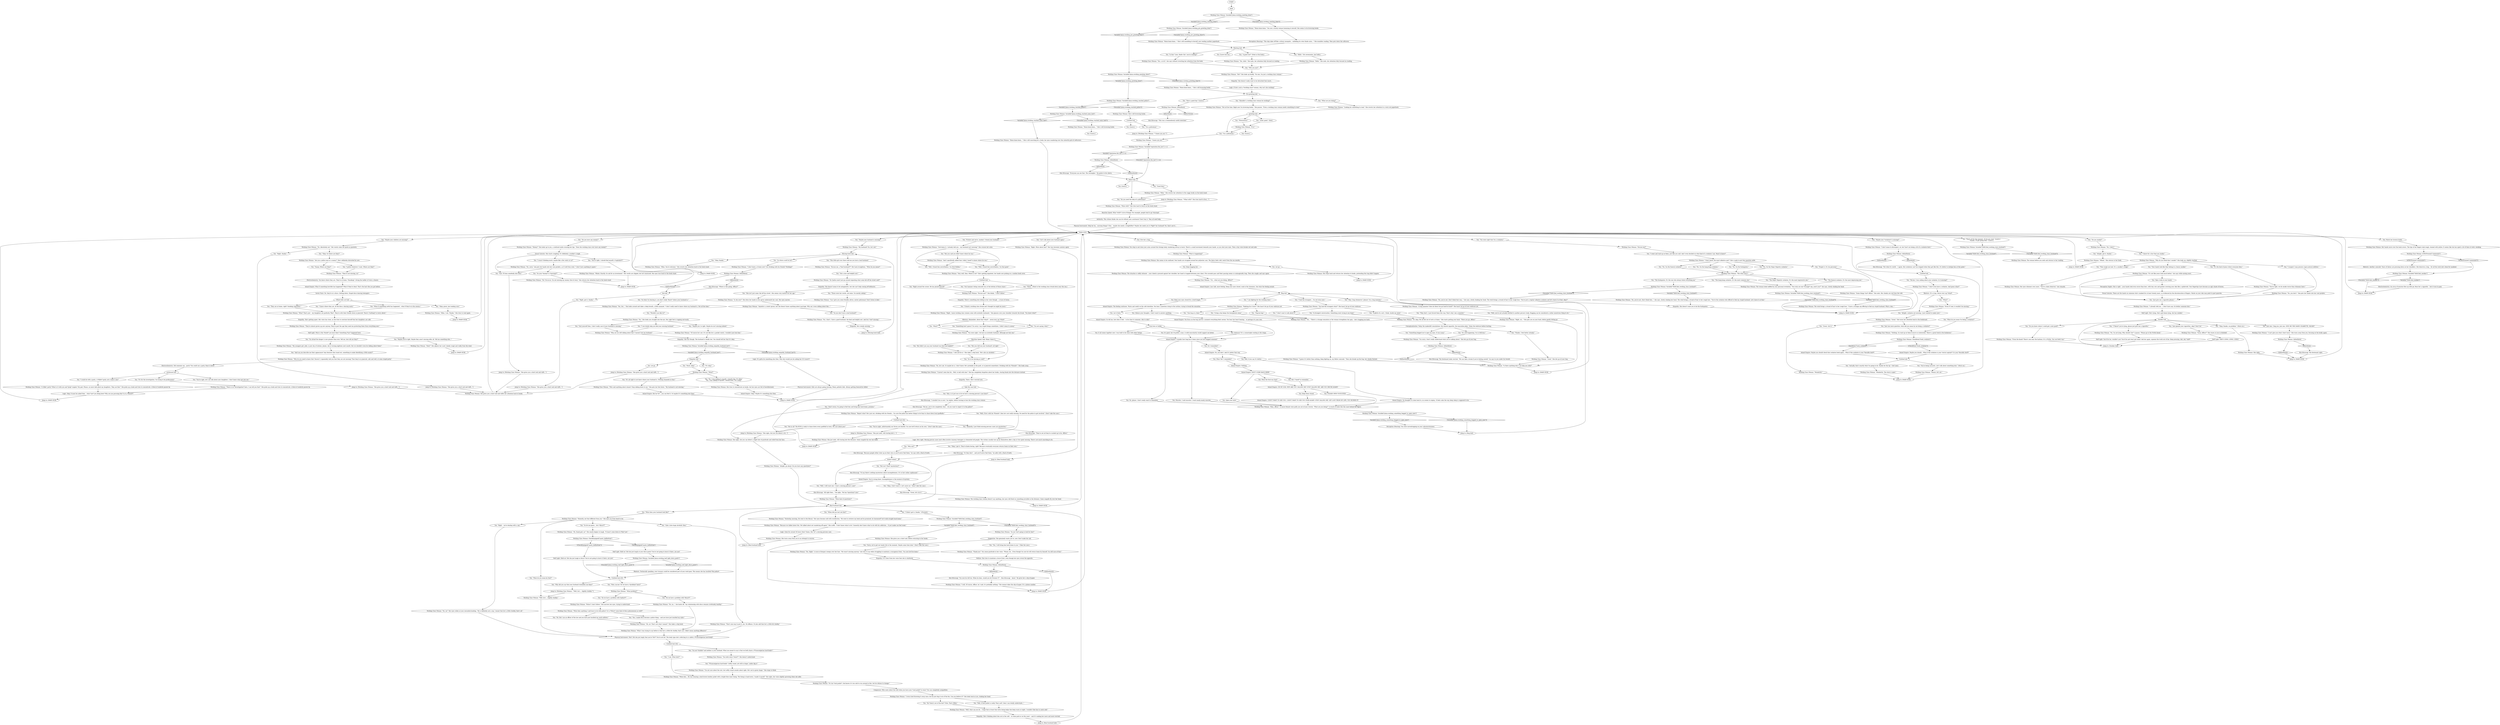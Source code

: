# PLAZA / WORKING CLASS WOMAN
# [Aimée.] A dialogue with a woman who has a job. And a husband. And kids.
# ==================================================
digraph G {
	  0 [label="START"];
	  1 [label="input"];
	  2 [label="Empathy: She has though. The husband is totally lost. You should tell her that it's okay."];
	  3 [label="Jump to: [MAIN HUB]"];
	  4 [label="Jump to: [Real husband hub]"];
	  5 [label="Inland Empire: But he *is*... you can feel it. Or maybe it's something else then!"];
	  6 [label="Working Class Woman: IsKimHere()"];
	  7 [label="IsKimHere()", shape=diamond];
	  8 [label="!(IsKimHere())", shape=diamond];
	  9 [label="Kim Kitsuragi: \"For what it's worth -- I agree. But cockatoos can't be stopped when they get like this. It's better to indulge him at this point.\""];
	  10 [label="Physical Instrument: Kids are always going missing. Weak, pathetic kids. Always getting themselves killed."];
	  11 [label="Working Class Woman: \"Some things *are* officer.\" She nods. Her cheeks are red from the cold."];
	  12 [label="Working Class Woman: Variable[\"TASK.find_working_class_husband\"]"];
	  13 [label="Variable[\"TASK.find_working_class_husband\"]", shape=diamond];
	  14 [label="!(Variable[\"TASK.find_working_class_husband\"])", shape=diamond];
	  15 [label="You: \"Alright, got it, thanks.\""];
	  16 [label="You: \"Right, thanks.\""];
	  17 [label="You: \"The fuckupatoo. It's the one who always fucks everything up.\""];
	  18 [label="You: Do I remember?"];
	  19 [label="Working Class Woman: \"Sorry, officer?\" She stares at you in disbelief."];
	  20 [label="Working Class Woman: \"You both share *what*?\" She doesn't understand."];
	  21 [label="Working Class Woman: \"A hug monster? How do these two go hand-in-hand?\" She hasn't let go of your embrace yet."];
	  22 [label="You: \"So you don't have a bad husband?\""];
	  23 [label="You: \"But isn't *that* mysterious?\""];
	  24 [label="Inland Empire: No thoughts to come back to, no scenes to replay.. It feels calm the way deep sleep is supposed to be."];
	  25 [label="You: \"No, I was talking to myself. I should stop. It's okay.\"\n\"No, I was talking to myself. I should hush. I'm a baby.\""];
	  26 [label="Working Class Woman: \"Nothing. Go read up on them if you're so interested. There's a great book in the bookstore.\""];
	  27 [label="Jump to: [MAIN HUB]"];
	  28 [label="Jump to: [MAIN HUB]"];
	  29 [label="Working Class Woman: She gives you a short nod, before returning to her books."];
	  30 [label="Pre-greeting hub"];
	  31 [label="Working Class Woman: \"Annette's a sweet sprout, but she doesn't know anything about marriage. Why am I even talking about this...\""];
	  32 [label="You: \"Suit yourself then. I don't really care if your husband is missing.\""];
	  33 [label="Working Class Woman: \"My youngest girl, Jolie, is just shy of sixteen. Jennie, she is turning eighteen next month. But we shouldn't even be talking about them!\""];
	  34 [label="You: \"I *know* you're lying, please just give me a cigarette.\""];
	  35 [label="Hug hub"];
	  36 [label="You: Let go."];
	  37 [label="You: Silence your thoughts. I don't want to answer anything."];
	  38 [label="Working Class Woman: \"Khm, officer.\" A coarse female voice pulls you out of your reverie. \"What are you doing?\" A swash of water hits the coast behind her figure."];
	  39 [label="You: \"Well, I found him nevertheless. I'm that good.\""];
	  40 [label="Inland Empire: You're wrong there. Incompleteness is the essence of mystery."];
	  41 [label="You: [Leave.]"];
	  42 [label="You: \"It's for the investigation. I'm trying to be professional.\""];
	  43 [label="You: \"No, I'm the funeral cockatoo.\""];
	  44 [label="Working Class Woman: \"And I specifically added that I didn't *need* to know where he was.\""];
	  45 [label="You: [Leave.]"];
	  46 [label="Working Class Woman: \"What with?\" She tries hard to focus on the book stand."];
	  47 [label="Inland Empire: I wonder how long has it been since you last hugged someone?"];
	  48 [label="Working Class Woman: \"No, no!\" Her eyes widen at your misunderstanding. \"He is definitely not a cop. I meant that he's a little chubby, that's all.\""];
	  49 [label="Working Class Woman: \"You're right, we do smoke worse than chimneys here.\""];
	  50 [label="You: \"Your hands look like they belong to a heavy smoker.\""];
	  51 [label="Working Class Woman: \"Hmm-hmm-hmm...\" She's still searching for a book, her eyes wandering over the colourful grid of softcovers."];
	  52 [label="Empathy: She doesn't mean to be antagonistic, but she can't help coming off defensive."];
	  53 [label="Jump to: [Working Class Woman: \"She gives you a short nod and shift...\"]"];
	  54 [label="Empathy: She's getting upset. Her voice has risen, as she tries to convince herself that her daughters are safe."];
	  55 [label="You: \"I wasn't thinking much, maybe like a few cents or so?\""];
	  56 [label="You: \"You're right, I should find myself a *capitalist*!\""];
	  57 [label="You: \"So your *money* is *missing*?\""];
	  58 [label="You: \"Well, you're not actually entitled to another person's body. Hugging can be considered a rather monstrous thing to do.\""];
	  59 [label="Working Class Woman: \"Great.\" She turns her attention back to the bookstand."];
	  60 [label="You: \"Good, good.\" (Nod.)"];
	  61 [label="You: \"Not at all! The RCM is ready to chase down every goofball in town. We care about you!\""];
	  62 [label="Kim Kitsuragi: \"Or they don't -- and you'll never find them,\" he adds with a flash of teeth."];
	  63 [label="Working Class Woman: \"Well, what can you do... I hope that at least that extra lining helps him keep warm at night. I wouldn't like him to catch cold.\""];
	  64 [label="Missing husb hub"];
	  65 [label="Jump to: [MAIN HUB]"];
	  66 [label="You: \"Let's talk about your husband again.\""];
	  67 [label="Untitled hub"];
	  68 [label="Authority: This citizen thinks she can do without your assistance? Don't buy it. They all need help."];
	  69 [label="Reaction Speed: Hah! Blam! Knew it."];
	  70 [label="Jump to: [Working Class Woman: \"\"I know you are.\"\"]"];
	  71 [label="You: \"Maybe your children are missing?\""];
	  72 [label="You: \"Good then.\""];
	  73 [label="You: Intimacy? It's a catastrophe waiting in the wings."];
	  74 [label="You: \"So what I'm hearing is: you don't really *know* where your husband is.\""];
	  75 [label="You: \"Do we have a problem with *disco*?\""];
	  76 [label="You: \"Okay, thanks, no problem.\" (Move on.)"];
	  77 [label="You: \"This little girl over there told me you have a bad husband.\""];
	  78 [label="Working Class Woman: \"Excuse me, a *bad husband?*\" Her back straightens. \"What do you mean?\""];
	  79 [label="Police hub"];
	  80 [label="You: \"They are at home, right? Smoking cigarettes.\""];
	  81 [label="You: Take a look at your hands."];
	  82 [label="Jump to: [MAIN HUB]"];
	  83 [label="Rhetoric: Remember, about that *what* -- never-ever say *what*."];
	  84 [label="You: \"Yes, I make disco become a police thing -- and you have just insulted my style.\""];
	  85 [label="Working Class Woman: \"Money?\" She looks up to you, a confused smile crossing her lips. \"Does the working class ever have any money?\""];
	  86 [label="Visual Calculus: She starts coughing. It's definitely a smoker's cough."];
	  87 [label="Working Class Woman: \"Hmm-hmm-hmm...\" She's still browsing books."];
	  88 [label="Jump to: [Real husband hub]"];
	  89 [label="Logic: Gone for around 36 hours then? Damn, this *is* a missing persons case."];
	  90 [label="Working Class Woman: Variable[\"TASK.find_working_class_husband\"]"];
	  91 [label="Variable[\"TASK.find_working_class_husband\"]", shape=diamond];
	  92 [label="!(Variable[\"TASK.find_working_class_husband\"])", shape=diamond];
	  93 [label="You: \"I think I got it, thanks.\" (Proceed.)"];
	  94 [label="MAIN HUB"];
	  95 [label="Working Class Woman: \"No. Absolutely not.\" Her words come out quick as gunshots."];
	  96 [label="You: \"Do you need the help of a policeman?\""];
	  97 [label="Working Class Woman: \"Mhm.\" She reverts her attention to the soggy books on the book stand."];
	  98 [label="You: \"Right -- we're dealing with a cop.\""];
	  99 [label="Working Class Woman: \"You had the strangest what?\" She hasn't let go of your embrace."];
	  100 [label="You: \"It's the kind of place where everyone does.\""];
	  101 [label="You: \"Just gimme your cigarettes, okay? Don't lie.\""];
	  102 [label="greeting hub"];
	  103 [label="Working Class Woman: \"Is she now?\" She dries her hands in the apron underneath her coat. Her eyes narrow."];
	  104 [label="Working Class Woman: Variable[\"plaza.working_reached_main_hub\"]"];
	  105 [label="Variable[\"plaza.working_reached_main_hub\"]", shape=diamond];
	  106 [label="!(Variable[\"plaza.working_reached_main_hub\"])", shape=diamond];
	  107 [label="You: \"Just give me a cigarette please.\""];
	  108 [label="Half Light: You'd lie too, wouldn't you? You'd lie and steal and cheat! Ask her again, squeeze the truth out of her. Keep pressing. Ask, ask, *ask*!"];
	  109 [label="You: \"I'm not saying 'what'.\""];
	  110 [label="You: \"You were right that I'm a cockatoo.\""];
	  111 [label="Working Class Woman: \"No, he's not. Or maybe he is, I don't know. He's probably in the park, or in Jamrock somewhere. Drinking with his *friends*.\" She looks away."];
	  112 [label="Rhetoric: It's a trap. Never ever say *what*."];
	  113 [label="You: \"Is that \"Loos, Radio City\" you're reading?\""];
	  114 [label="Working Class Woman: \"Alright, go ahead. Do you have any questions?\""];
	  115 [label="Untitled hub (03)"];
	  116 [label="Jump to: [MAIN HUB]"];
	  117 [label="You: \"Have a good day.\" [Leave.]"];
	  118 [label="Electrochemistry: Did someone say... party? You could use a party. Hunt it down!"];
	  119 [label="Jump to: [MAIN HUB]"];
	  120 [label="You: \"And can you describe me their appearance? Any features that stand out, something to make identifying a little easier?\""];
	  121 [label="Working Class Woman: \"A 'killer' party? What is it with you and *pulp* staples? My god. Please, no more talk about my daughters. They are fine!\" She picks up a book and tries to concentrate. A flock of seabirds passes by."];
	  122 [label="Working Class Woman: \"Report what? He's just out, drinking with his friends... I'm sure the police has better things to do than to chase down local goofballs.\""];
	  123 [label="You: \"Maybe your *cockatoo* is missing?\""];
	  125 [label="Working Class Woman: \"Me?\" She looks up briefly. \"No one, I'm just a working class woman.\""];
	  126 [label="Working Class Woman: \"I know you are.\""];
	  127 [label="You: \"You're right, let's not talk about your daughters. I don't know what got into me.\""];
	  128 [label="You: \"The bang-bang cockatoo. It's the most common one.\""];
	  129 [label="Working Class Woman: \"I already told you -- I don't have any. Go bother someone else.\""];
	  130 [label="Working Class Woman: \"No, you don't.\" She puts her hands into her coat pockets."];
	  131 [label="Rhetoric: Another comrade! Years of labour are pressing down on her shoulders. She deserves a hug -- for all the work she's done for mankind."];
	  132 [label="Working Class Woman: She tries to concentrate on books, but her eyes are full of bewilderment."];
	  133 [label="Sub hub"];
	  134 [label="You: \"I know where they are. At the disco, dancing nasty.\""];
	  135 [label="Visual Calculus: These are the hands on someone who's smoked for at least twenty years, as evidenced by the discolouration of fingers. Marks on your skin may point to past quarrels."];
	  136 [label="Working Class Woman: \"Right, 'cause working class women come with alcoholic husbands.\" She glances over your shoulder towards the drunk. \"You know what?\""];
	  137 [label="You: \"It's okay.\""];
	  138 [label="Inland Empire: Maybe you should... What if the cockatoo is your *astral captain*? Or your *heraldic bird*?"];
	  139 [label="Meeting hub"];
	  140 [label="You: \"Right, got it, thanks.\""];
	  141 [label="Working Class Woman: \"What? That's just -- my daughters are perfectly *fine*. They're with their friends down in Jamrock! There's *nothing* to worry about.\""];
	  142 [label="Half Light: What is this *doubt* you have then? Something *has* happened here."];
	  143 [label="Working Class Woman: \"I will. Of course, officer. As I said, it's probably nothing.\" The woman takes the slip of paper. It's a phone number."];
	  144 [label="Jump to: [MAIN HUB]"];
	  145 [label="You: \"I don't want to talk about it.\""];
	  146 [label="You: \"There.\" (Point to the working class drunk down near the sea.)"];
	  147 [label="You: \"That's all for the moment. I'll let you read.\" [Leave.]\n\"Thanks. I'll get going then.\" [Leave.]"];
	  148 [label="Working Class Woman: \"What?\""];
	  149 [label="You: It all comes together now. I was built to be close with other beings."];
	  150 [label="You: \"Wouldn't you like to?\""];
	  151 [label="Working Class Woman: \"Do *police men* just go around repeating what some kid off the street said?\""];
	  152 [label="You: \"One hug at a time.\""];
	  153 [label="Perception (Hearing): You were eavesdropping on your subconsciousness."];
	  154 [label="You: PLEASE OPEN YOUR EYES!"];
	  155 [label="You: \"A strangest conversation. Something went wrong in my head.\""];
	  156 [label="Inland Empire: I DON'T WANT TO SEE YOU. I DON'T WANT TO SEE YOU EVER AGAIN! STOP CALLING ME! GET LOST FROM MY LIFE, YOU RUINED IT!"];
	  157 [label="You: \"It's still happening. I'm in delirium.\""];
	  158 [label="You: \"They don't. I just forced them this way. That's why I am a monster.\""];
	  159 [label="Working Class Woman: \"Right. What about him?\" Her face becomes anxious again."];
	  160 [label="Working Class Woman: \"Hmm-hmm-hmm...\" She's still mumbling to herself, now reading another paperback."];
	  161 [label="You: \"Just one more question: what did you mean by me being a cockatoo?\""];
	  162 [label="Working Class Woman: \"Please, let's do.\""];
	  163 [label="You: \"What do you mean by that?\""];
	  164 [label="Working Class Woman: The working class woman doesn't say anything, her eyes still fixed on something invisible in the distance. Some seagulls fly over her head."];
	  165 [label="You: \"Well, if that jacket is really *that cool*, then I can totally understand...\""];
	  166 [label="Jump to: [Working Class Woman: \"She gives you a short nod and shift...\"]"];
	  167 [label="Working Class Woman: IsKimHere()"];
	  168 [label="IsKimHere()", shape=diamond];
	  169 [label="!(IsKimHere())", shape=diamond];
	  170 [label="Working Class Woman: \"Wonderful.\""];
	  171 [label="Empathy: There. She's worried now."];
	  172 [label="Empathy: She's thinking about him out in the cold -- in some park or on the coast -- and it's making her more and more worried."];
	  173 [label="Volition: She tries to maintain a brave front, even though her eyes reveal the opposite."];
	  174 [label="Jump to: [Working Class Woman: \"\"What with?\" She tries hard to focu...\"]"];
	  175 [label="You: \"I'm a policeman.\""];
	  176 [label="Working Class Woman: \"Are you a police man or a nanny?\" She's definitely disturbed by now."];
	  177 [label="You: \"Protect and serve, madam! I found your husband.\""];
	  178 [label="Jump to: [MAIN HUB]"];
	  179 [label="You: \"But you said you didn't know where he was.\""];
	  180 [label="Working Class Woman: \"Hello.\" She nods, her attention fully focused on reading."];
	  181 [label="You: \"Shouldn't a working class woman be working?\""];
	  182 [label="Kim Kitsuragi: \"Everyone can see that. The rectangles.\" He points to his sleeve."];
	  183 [label="Working Class Woman: \"Oh, thank god, no!\" She nearly begins to laugh. \"It hasn't come down to *this* yet.\""];
	  184 [label="Working Class Woman: The woman looks baffled by your personal revelation. \"You truly are one *strange* cop, aren't you?\" she says, slowly shaking her head."];
	  185 [label="You: \"Do you know where I could get a new pack?\""];
	  186 [label="Kim Kitsuragi: \"All right then...\" He sighs. \"He has *questions* now.\""];
	  187 [label="Jump to: [Smokes hub]"];
	  188 [label="Working Class Woman: \"Because we talked about this. We talked about not wandering off again!\" She scoffs. \"I don't know what to do! I honestly don't know what to do with his addiction... It just makes me feel weak.\""];
	  189 [label="Working Class Woman: \"What does anything I said have to do with police? Or is *Police* some kind of disco phenomenon as well?\""];
	  190 [label="Working Class Woman: \"I haven't seen him for... Well, to hell with him!\" She has completely forgotten about her books, staring blank into the distance instead."];
	  191 [label="Jump to: [MAIN HUB]"];
	  192 [label="Working Class Woman: \"Mhmh. Exactly. Go ask for an investment.\" Her words are clipped, but not unamused. Her eyes turn back to the book stand."];
	  193 [label="You: But I *need* to remember."];
	  194 [label="Jump to: [MAIN HUB]"];
	  195 [label="You: \"But didn't you say your husband was kind and helpful?\""];
	  196 [label="Jump to: [MAIN HUB]"];
	  197 [label="Working Class Woman: IsKimHere()"];
	  198 [label="IsKimHere()", shape=diamond];
	  199 [label="!(IsKimHere())", shape=diamond];
	  200 [label="Untitled hub"];
	  201 [label="Jump to: [Working Class Woman: \"\"Well, he's... slightly chubby.\"\"]"];
	  202 [label="You: \"Maybe you're right. Maybe they aren't missing after all. Tell me something else...\""];
	  203 [label="Jump to: [MAIN HUB]"];
	  204 [label="Physical Instrument: Wait! Did she just imply that you're *fat*? You're not fat! The body type she's referring to is called a *Franconigerian hard-body*."];
	  205 [label="Working Class Woman: \"I even tried throwing it away once, but he just dug it out of the bin. Can you believe it?\" She looks back at you, shaking her head."];
	  206 [label="Working Class Woman: \"Mhmh.\" She returns to her book."];
	  207 [label="You: \"No, I'm the bang-bang cockatoo.\""];
	  208 [label="You: \"Who are you?\""];
	  209 [label="You: \"So where could he be?\""];
	  210 [label="Working Class Woman: \"My husband? No, he's not.\""];
	  211 [label="Working Class Woman: \"God damn it, I already told you -- my husband isn't missing!\" She crosses her arms."];
	  212 [label="You: \"Wow, ma'am! Do we have a *problem* here?\""];
	  213 [label="Working Class Woman: \"Why are we still talking about this? I haven't lost my husband.\""];
	  214 [label="Working Class Woman: \"Who said anything about shame? Stop talking down to me.\" She puts her foot down. \"My husband is not missing.\""];
	  215 [label="Working Class Woman: \"Yesterday morning. He went to the library.\" Her eyes become cold with recollection. \"He went to retrieve my book and he promised, he *promised* he'd walk straight back home.\""];
	  216 [label="You: \"Why not?\""];
	  217 [label="Kim Kitsuragi: \"Great, let's do it.\""];
	  218 [label="Inland Empire: No, you don't. And it's better that way."];
	  219 [label="Working Class Woman: \"No, I don't.\""];
	  220 [label="Working Class Woman: \"I did and he is.\" She takes a step back. \"He's also an alcoholic.\""];
	  221 [label="You: \"What?\""];
	  222 [label="You: \"Honestly, I just think missing persons cases are mysterious.\""];
	  223 [label="Working Class Woman: \"Well, he's... slightly chubby.\""];
	  224 [label="Working Class Woman: Variable[\"plaza.working_half_light_disco_pants\"]"];
	  225 [label="Variable[\"plaza.working_half_light_disco_pants\"]", shape=diamond];
	  226 [label="!(Variable[\"plaza.working_half_light_disco_pants\"])", shape=diamond];
	  227 [label="Jump to: [Working Class Woman: \"She gives you a short nod and shift...\"]"];
	  228 [label="Savoir Faire: No, they're at a disco. Getting down. Stupid disco dancing teenagers."];
	  229 [label="Logic: Okay. It must be asked then -- what *are* you doing here? Why are you pursuing this? Is it a *hunch*?"];
	  230 [label="Working Class Woman: Variable[\"TASK.find_working_class_husband\"]"];
	  231 [label="Variable[\"TASK.find_working_class_husband\"]", shape=diamond];
	  232 [label="!(Variable[\"TASK.find_working_class_husband\"])", shape=diamond];
	  233 [label="Working Class Woman: \"Why do you need to know this? Haven't I repeatedly told you that they are not missing? That they're in Jamrock, safe and well, at some stupid party.\""];
	  234 [label="You: \"I'm a policeman.\""];
	  235 [label="You: \"I'm not *chubby* and neither is your husband. What you meant to say is that we both share a *Franconigerian hard-body*.\""];
	  236 [label="You: \"Like a late-stage alcoholic then.\""];
	  237 [label="Working Class Woman: \"It's not like yours look much better,\" she says while eyeing yours."];
	  238 [label="You: \"She isn't just some 'kid off the street'. She seems very mature for her age.\""];
	  239 [label="Working Class Woman: Variable[\"plaza.working_reached_police\"]"];
	  240 [label="Variable[\"plaza.working_reached_police\"]", shape=diamond];
	  241 [label="!(Variable[\"plaza.working_reached_police\"])", shape=diamond];
	  242 [label="Working Class Woman: \"I guess it's better than nothing. Keep fighting on, my fellow comrade.\" Then she breaks up the hug, her cheeks flushed."];
	  243 [label="hubert hubert"];
	  244 [label="Perception (Sight): She is right -- your hands look even worse than hers, with tiny cuts and gushes covering your skin like a spiderweb. Your fingertips have become an ugly shade of brown."];
	  245 [label="You: Muscles, I said muscles! I want manly-manly muscles."];
	  246 [label="You: Keep them closed."];
	  247 [label="Conceptualization: Today the makeshift consolations: the shared cigarette, the masculine jokes. Today the embrace before hurting."];
	  248 [label="Working Class Woman: \"Yes. Right.\" A wave of despair sweeps over her face. \"He wasn't missing anyway,\" she tries to say while struggling to maintain a courageous front, \"I'm sure he'll be home.\""];
	  249 [label="Working Class Woman: \"It is.\""];
	  250 [label="You: \"So is he missing as well?\""];
	  251 [label="You: \"Alright, cockatoo not missing. I just wanted to make sure.\""];
	  252 [label="You: \"You're being sarcastic. Let's talk about something else.\" (Move on.)"];
	  253 [label="You: Let it form."];
	  254 [label="You: \"Well, I found him nevertheless. I'm Dick Mullen.\""];
	  255 [label="Composure: Who cares about the cold when you have your *cool jacket* to wear? You can completely sympathize."];
	  256 [label="You: [Leave.]"];
	  257 [label="Working Class Woman: \"Yes, but...\" She looks around and takes a deep breath, a little annoyed. \"I don't really need to know where my husband is. Not all the time.\""];
	  258 [label="You: \"Hello.\" (No ceremonies. Just hello.)"];
	  259 [label="You: [Leave her be.]"];
	  260 [label="Working Class Woman: \"Not all the time. Right now I'm browsing books.\" She pauses. \"Even a working class woman needs something to read.\""];
	  261 [label="Working Class Woman: \"It's okay. We all feel out of sorts at times.\" She starts patting your back. \"There you go, officer.\""];
	  262 [label="You: \"So let me guess... he's *disco*?\""];
	  263 [label="You: \"The Major Majestic cockatoo. It's the most impressive one.\""];
	  264 [label="You: \"Not a nice and helpful sort.\""];
	  265 [label="Working Class Woman: Variable[\"plaza.working_greeting_done\"]"];
	  266 [label="Variable[\"plaza.working_greeting_done\"]", shape=diamond];
	  267 [label="!(Variable[\"plaza.working_greeting_done\"])", shape=diamond];
	  268 [label="You: \"Well, I still want one. I want a missing person's case!\""];
	  269 [label="You: \"Okay, I don't want it. Let's move on.\" (Don't take the case.)"];
	  270 [label="Working Class Woman: \"I can't give you what I don't have.\" She turns away from you, focusing on the books again."];
	  271 [label="You: \"Something begged me to open my eyes. It was scary.\""];
	  272 [label="Working Class Woman: You step in and close your arms around this foreign body, wandering astray in touch. There's a small movement beneath your hands, as you shut your eyes. Then a tiny voice breaks out and asks:"];
	  273 [label="You: What the fuck was that?"];
	  274 [label="Working Class Woman: IsKimHere()"];
	  275 [label="IsKimHere()", shape=diamond];
	  276 [label="!(IsKimHere())", shape=diamond];
	  277 [label="You: \"Phenomenal.\""];
	  278 [label="Empathy: She doesn't really want to be disturbed that much..."];
	  279 [label="Half Light: Hold on! Did she just laugh at disco? You're not going to leave it there, are you?"];
	  280 [label="Untitled hub (04)"];
	  281 [label="Where kids are hub"];
	  282 [label="You: Keep hugging her."];
	  283 [label="Working Class Woman: \"Uh... what are you doing, officer?\""];
	  284 [label="You: \"Yes, I will bring him back home to you.\" (Take the case.)"];
	  285 [label="You: \"Great. Got it.\""];
	  286 [label="Real husband hub"];
	  287 [label="You: \"Okay. So where are they?\""];
	  288 [label="Working Class Woman: She seems to be confused. Your hands are wrapped around her polyester coat. The fabric feels cold, moist from the sea nearby."];
	  289 [label="Working Class Woman: \"Fighting for it how?\" She hasn't let go of your embrace yet."];
	  290 [label="You: \"Those were her words, not mine. I'm merely asking.\""];
	  291 [label="Working Class Woman: \"No, I'm not lying. Why should I lie?\" A pause. \"Please go to the Frittte kiosk.\""];
	  292 [label="You: \"What?\""];
	  293 [label="Working Class Woman: \"No, sorry,\" she puts her hands into her coat pockets, as if cold from wind. \"I don't have anything to spare.\""];
	  294 [label="Untitled hub (02)"];
	  295 [label="Working Class Woman: Variable[\"TASK.find_working_class_husband\"]"];
	  296 [label="Variable[\"TASK.find_working_class_husband\"]", shape=diamond];
	  297 [label="!(Variable[\"TASK.find_working_class_husband\"])", shape=diamond];
	  298 [label="Working Class Woman: \"Hmm-hmm-hmm.\" You see a sturdy woman humming to herself. She seems to be browsing books."];
	  299 [label="Logic: If she's such a *working class* woman, why isn't she working?"];
	  300 [label="Empathy: He's totally missing."];
	  301 [label="Inland Empire: DON'T COME BACK HERE!"];
	  302 [label="You: \"But you told me your husband's all right.\""];
	  303 [label="Empathy: She doesn't want you to be the fuckupatoo."];
	  304 [label="Working Class Woman: \"I don't mean to disrespect, sir, but *you* are being a bit of a cockatoo here.\""];
	  305 [label="You: \"I had the strangest... I'm not even sure.\""];
	  306 [label="Working Class Woman: \"Police? I don't follow.\" She narrows her eyes, trying to understand."];
	  307 [label="Working Class Woman: \"Oh, no! That's not what I meant!\" She takes a step back."];
	  308 [label="You: Keep your eyes closed for a brief longer."];
	  309 [label="i wan bcm ur hubby"];
	  310 [label="Working Class Woman: Variable[\"TASK.find_smokes\"]"];
	  311 [label="Variable[\"TASK.find_smokes\"]", shape=diamond];
	  312 [label="!(Variable[\"TASK.find_smokes\"])", shape=diamond];
	  313 [label="Working Class Woman: \"I'm sorry, I don't really understand what you're talking about.\" She lets go of your hug."];
	  314 [label="You: \"A glitch of a sort, I think. Inside my mind.\""];
	  315 [label="You: \"I'm afraid the danger is now greater than ever. Tell me, how old are they?\""];
	  316 [label="You: \"Do you smoke?\""];
	  317 [label="Working Class Woman: \"Excuse me?\""];
	  318 [label="Working Class Woman: \"You were right. I do have an alcoholic husband. Although not that one.\""];
	  319 [label="Working Class Woman: The woman before you nods and returns to her reading."];
	  320 [label="Working Class Woman: \"I don't even have a cockatoo. And guess what?\""];
	  321 [label="Working Class Woman: \"Even if I had, it wouldn't be missing.\""];
	  322 [label="Working Class Woman: \"Yes, a sci-fi,\" she says without reverting her attention from the book."];
	  323 [label="You: \"Kim, is it just me or do we have a missing person's case here?\""];
	  324 [label="You: \"Don't worry, I'm going to find him and bring him back home, promise.\""];
	  325 [label="Jump to: [Working Class Woman: \"She just nods, still staring into t...\"]"];
	  326 [label="Untitled hub"];
	  327 [label="Kim Kitsuragi: \"I wouldn't be so sure,\" he replies, before turning to face the working class woman."];
	  328 [label="Working Class Woman: \"Honestly, not that different from you.\" She eyes you from head to toe."];
	  329 [label="You: \"What does your husband look like?\""];
	  330 [label="Working Class Woman: Variable[\"reputation.the_law\"] >=2"];
	  331 [label="Variable[\"reputation.the_law\"] >=2", shape=diamond];
	  332 [label="!(Variable[\"reputation.the_law\"] >=2)", shape=diamond];
	  333 [label="Working Class Woman: \"The what now?!\""];
	  334 [label="You: \"What if something awful has happened... what if they're in the sewers.\""];
	  335 [label="Working Class Woman: \"They're not missing, sir.\""];
	  336 [label="You: \"I know for a fact that you smoke.\""];
	  337 [label="You: \"I police whatever I want. Where are they?\""];
	  338 [label="You: \"A hug a day keeps the bourgeoisie away.\""];
	  339 [label="Half Light: SHE'S LYING, LYING, LYING!"];
	  340 [label="Working Class Woman: Variable[\"plaza.working_meeting_done\"]"];
	  341 [label="Variable[\"plaza.working_meeting_done\"]", shape=diamond];
	  342 [label="!(Variable[\"plaza.working_meeting_done\"])", shape=diamond];
	  343 [label="Working Class Woman: Variable[\"plaza.working_pre_greeting_done\"]"];
	  344 [label="Variable[\"plaza.working_pre_greeting_done\"]", shape=diamond];
	  345 [label="!(Variable[\"plaza.working_pre_greeting_done\"])", shape=diamond];
	  346 [label="Working Class Woman: CheckItem(\"book_cockatoo\")"];
	  347 [label="CheckItem(\"book_cockatoo\")", shape=diamond];
	  348 [label="!(CheckItem(\"book_cockatoo\"))", shape=diamond];
	  349 [label="You: \"A good one?\" (Point at the book.)"];
	  350 [label="Working Class Woman: \"It's his *cool jacket*. God knows it's too cold to run around in this, but he refuses to change.\""];
	  351 [label="Working Class Woman: \"Looking for something to read.\" She reverts her attention to a worn out paperback."];
	  352 [label="Inland Empire: OH MY GOD, WHY ARE YOU CALLING ME? STOP CALLING ME! ARE YOU DRUNK AGAIN?"];
	  353 [label="Suggestion: She genuinely wants you to, now. Don't make her ask."];
	  354 [label="Reaction Speed: What *with*? A lot of things! For example, people tend to go *missing*."];
	  355 [label="Working Class Woman: \"No, you're not. Don't think that...\" she says, slowly shaking her head. The wind brings a strand of hair to her rough face. \"You're the cockatoo who offered to find my stupid husband. Let's leave it at that.\""];
	  356 [label="Working Class Woman: \"Right, uh...\" She pats you on your back, before gently letting go."];
	  357 [label="You: \"No, I'm the fuckupatoo.\""];
	  358 [label="Working Class Woman: \"I don't know, at home now? Out drinking with his friends? Working?\""];
	  359 [label="You: \"Okay, thanks.\""];
	  360 [label="Half Light: Hold on! Did she just laugh at your disco pants? You're not going to leave it there, are you?"];
	  361 [label="Working Class Woman: \"I'm not sure about the rest, but softly round sounds about right. He's not in great shape.\" She stops to think."];
	  362 [label="Working Class Woman: \"No, I don't. I have a good husband, the kind and helpful sort. And he's *not* missing.\""];
	  363 [label="Working Class Woman: \"Hmm-hmm-hmm...\" She's still browsing books."];
	  364 [label="You: \"I went and read up on them, just like you said. And I even decided on what kind of a cockatoo I am. Want to know?\""];
	  365 [label="You: \"You're right, unfortunately our forces are limited. I'm sure he'll return on his own.\" (Don't take the case.)"];
	  366 [label="You: \"What are you doing?\""];
	  367 [label="Working Class Woman: Variable[\"plaza.working_empathy_husband_lost\"]"];
	  368 [label="Variable[\"plaza.working_empathy_husband_lost\"]", shape=diamond];
	  369 [label="!(Variable[\"plaza.working_empathy_husband_lost\"])", shape=diamond];
	  370 [label="You: \"Just one, I beg you. Just one. GIVE ME THE DAMN CIGARETTE, MA'AM!\""];
	  371 [label="Working Class Woman: She steps back and returns her attention to books, pretending this hug didn't happen."];
	  372 [label="Working Class Woman: IsKimHere()"];
	  373 [label="IsKimHere()", shape=diamond];
	  374 [label="!(IsKimHere())", shape=diamond];
	  375 [label="Logic: It's gotta be something else then. Why else would you be asking her if it wasn't?"];
	  376 [label="You: \"Forget it. It's too personal.\""];
	  377 [label="Working Class Woman: \"No, you're not. Don't think that way...\" she says, slowly shaking her head. The wind brings a strand of hair to her rough face. \"You're just a regular talkative cockatoo and let's leave it at that, okay?\""];
	  378 [label="Empathy: It is clear from her voice that she is shattered."];
	  379 [label="Working Class Woman: \"Oh...\" There's a strange sensation as the woman strengthens her grip -- she's hugging you back."];
	  380 [label="Working Class Woman: \"There is no *investigation* here, I can tell you that!\" She picks up a book and tries to concentrate. A flock of seabirds passes by."];
	  381 [label="justincase hub"];
	  382 [label="Working Class Woman: \"Mhm, I see. Thanks.\" She tries to read again."];
	  383 [label="Electrochemistry: An array of neurons fires up with joy. Bum her a cigarette -- lest it turn to pain."];
	  384 [label="Working Class Woman: Her hands move over the book covers. The tips of her fingers look rough, stained with yellow. It seems like she has spent a lot of time at work, smoking."];
	  385 [label="Kim Kitsuragi: \"I'd say there's nothing mysterious about incompleteness. It's in fact rather unpleasant.\""];
	  386 [label="Empathy hub"];
	  387 [label="Working Class Woman: \"No! No-no-no. I'm not missing my money. End of story.\" She returns her attention back to the book stand."];
	  388 [label="Jump to: [Working Class Woman: \"She gives you a short nod and shift...\"]"];
	  389 [label="You: \"That cough you had. It's a smoker's cough.\""];
	  390 [label="Working Class Woman: Her eyes shimmer over yours. \"You're a keen observer,\" she remarks."];
	  391 [label="You: \"What do you mean I'm being a cockatoo?\""];
	  392 [label="You: \"Ma'am, I was asking about your cockatoo. Is it missing?\""];
	  393 [label="Untitled hub"];
	  394 [label="Working Class Woman: \"Yes, hello.\" She nods, her attention fully focused on reading."];
	  395 [label="You: \"Why did you say that your husband resembles me then?\""];
	  396 [label="Kim Kitsuragi: \"This was a tremendously useful interlude.\""];
	  397 [label="Working Class Woman: She gives you a short nod and shifts her attention back to books."];
	  398 [label="You: \"Maybe you´re right. Maybe he isn't missing indeed.\""];
	  399 [label="Working Class Woman: \"Of course he's not. It's not like he's a pocket watch. I wouldn't just lose him.\""];
	  400 [label="Electrochemistry: You know where they are. They're at home. *Smoking*. Giving the ladder of vices a chance."];
	  401 [label="Jump to: [Working Class Woman: \"She gives you a short nod and shift...\"]"];
	  402 [label="Jump to: [MAIN HUB]"];
	  403 [label="Half Light: She's lying. She's god damn lying, she has smokes!"];
	  404 [label="Working Class Woman: The wind brings a strand of hair to her rough face. \"I have a strange cop offering to find my stupid husband. What a day...\""];
	  405 [label="Working Class Woman: \"Hmh?\" She adjusts her scarf, cheeks rough and ruddy from the wind."];
	  406 [label="Jump to: [MAIN HUB]"];
	  407 [label="You: \"I could do with a party.. A *killer* party, not a lame-o one!\""];
	  408 [label="Working Class Woman: \"So you *are* going to look for him?\""];
	  409 [label="You: \"Hush, baby.\""];
	  410 [label="Inland Empire: So tell me, how does it feel -- to be close to someone, skin to skin?"];
	  411 [label="Working Class Woman: \"I don't know, the most talkative one?\" She's ready to put that question aside."];
	  412 [label="Working Class Woman: \"From the kiosk? There's one near the harbour, it's a Frittte. You can look it up.\""];
	  413 [label="Kim Kitsuragi: \"Because people either show up on their own or you'll never find them,\" he says with a flash of teeth."];
	  414 [label="You: \"*Franconigerian hard-body*. Softly round, yet still in shape. Ladies dig it.\""];
	  415 [label="You: [Leave.]"];
	  416 [label="Kim Kitsuragi: The lieutenant looks worried. \"We can take a break if you're feeling unwell,\" he says to you under his breath."];
	  417 [label="Inland Empire: Nothing."];
	  418 [label="Working Class Woman: \"Thank you!\" You sense gratitude in her voice. \"Please, do... Even though I'm sure he will return home by himself. I'm still sure of that.\""];
	  419 [label="Working Class Woman: She turns away from you in an attempt to recover."];
	  420 [label="Working Class Woman: \"Wonderful. The store is open.\""];
	  421 [label="You: \"Okay, I get it. They're kinda boring, right? Because eventually everyone returns home on their own.\""];
	  422 [label="Working Class Woman: She just nods, still staring into the distance. Some seagulls fly over her head."];
	  423 [label="Working Class Woman: \"What I was trying to say before is that he's a little bit chubby, that's all. I didn't mean anything offensive!\""];
	  424 [label="Working Class Woman: The situation is oddly intimate -- your cheek is pressed against her shoulder, her hand is trapped between your chest. Five seconds pass and their passing seems so unimaginably long. Then she coughs and says again:"];
	  425 [label="Working Class Woman: IsKimHere()"];
	  426 [label="IsKimHere()", shape=diamond];
	  427 [label="!(IsKimHere())", shape=diamond];
	  428 [label="Kim Kitsuragi: \"Ma'am, just to be completely clear -- do you want to report it to the police?\""];
	  429 [label="You: Watch her browse books."];
	  430 [label="You: \"No, I'm the Major Majestic cockatoo.\""];
	  431 [label="Working Class Woman: \"Is there anything else I can help you with?\""];
	  432 [label="You: \"Do we have a problem with *police*?\""];
	  433 [label="Rhetoric: Technically speaking, your trousers could be considered part of your work gear. This means she has insulted *the police*."];
	  434 [label="Working Class Woman: \"No, no...\" she backs off, \"my relationship with disco remains irrefutably healthy.\""];
	  435 [label="You: \"The funeral cockatoo. It's the most depressing one.\""];
	  436 [label="Working Class Woman: IsTHCPresent(\"communist\")"];
	  437 [label="IsTHCPresent(\"communist\")", shape=diamond];
	  438 [label="!(IsTHCPresent(\"communist\"))", shape=diamond];
	  439 [label="You: Give her a hug."];
	  440 [label="Working Class Woman: \"Can I give you some friendly advice, mister policeman? Don't listen to kids.\""];
	  441 [label="You: Open your eyes!"];
	  442 [label="You: \"I found a working class drunk and I thought he might be yours.\""];
	  443 [label="Working Class Woman: Variable[\"plaza.working_something_begged_to_open_eyes\"]"];
	  444 [label="Variable[\"plaza.working_something_begged_to_open_eyes\"]", shape=diamond];
	  445 [label="!(Variable[\"plaza.working_something_begged_to_open_eyes\"])", shape=diamond];
	  446 [label="Kim Kitsuragi: \"I'm sure he will too. When he does, would you let Precinct 57 -- Kim Kitsuragi -- know.\" He gives her a slip of paper."];
	  447 [label="You: \"Well, if he's with his *friends*, then he's not really missing. No need for the police to get involved.\" (Don't take the case.)"];
	  448 [label="Perception (Hearing): \"The ship takes off like a silvery mosquito... unfolding its rotor blade arms...\" She mumbles reading. Then puts down the softcover."];
	  449 [label="You: \"Nanny. Where are they?\""];
	  450 [label="You: No, please. I don't really want to remember."];
	  451 [label="You: \"Right around the corner. He has pissed himself.\""];
	  452 [label="Working Class Woman: \"Very well, then. Where is he?\" She's getting impatient, her hands now picking on a random book cover."];
	  453 [label="You: \"Maybe your husband is missing?\""];
	  454 [label="You: \"No. But I am an officer of the law and you have just insulted my work uniform.\""];
	  455 [label="You: \"Okay, great. Just making sure.\""];
	  456 [label="You: \"When did you last see him?\""];
	  457 [label="Working Class Woman: She's still browsing books."];
	  458 [label="Inland Empire: You focus on the hug and for a moment everything feels serene. You hear her heart beating -- or perhaps it's your own."];
	  459 [label="You: It's good, but I'd prefer a man. A solid muscularity would support me better."];
	  460 [label="Working Class Woman: \"What is happening?\""];
	  461 [label="You: \"Something bad I guess? I'm sorry, I say stupid things sometimes, I didn't mean to annoy.\""];
	  462 [label="Inland Empire: Maybe you should check that cockatoo book again... What if the cockatoo is your *heraldic bird*?"];
	  463 [label="You: \"Actually, that's exactly what I'm going to do, thanks for the tip.\" (Get task.)"];
	  464 [label="Jump to: [Working Class Woman: \"She sighs, but you can detect a sli...\"]"];
	  465 [label="Working Class Woman: \"What kind of questions?\""];
	  466 [label="Working Class Woman: CheckEquipped(\"pants_bellbottom\")"];
	  467 [label="CheckEquipped(\"pants_bellbottom\")", shape=diamond];
	  468 [label="!(CheckEquipped(\"pants_bellbottom\"))", shape=diamond];
	  469 [label="You: \"He *took it out of the bin*? Wow. That's filthy.\""];
	  470 [label="Working Class Woman: IsKimHere()"];
	  471 [label="IsKimHere()", shape=diamond];
	  472 [label="!(IsKimHere())", shape=diamond];
	  473 [label="Kim Kitsuragi: \"Where is this going, officer?\""];
	  474 [label="You: Let go."];
	  475 [label="Working Class Woman: \"They're almost grown up now anyway. They're past the age they need me protecting them from everything now.\""];
	  476 [label="Jump to: [Hug hub]"];
	  477 [label="You: \"Sorry, we've got our hands full at the moment. Maybe some time later.\" (Don't take the case.)"];
	  478 [label="You: \"Our hammer toting comrade was at the bottom of those stairs.\""];
	  479 [label="Physical Instrument: Help her by... carrying things? Uhm... maybe she needs a weightlifter? Maybe she needs you to *fight* her husband? No, that's not it..."];
	  480 [label="Inland Empire: Okay! Maybe it's something else then."];
	  481 [label="Working Class Woman: \"Good.\" She lets go of your hug."];
	  482 [label="Working Class Woman: \"That's one way to put it, yes. No offence. I'd also add that he's a little bit chubby.\""];
	  483 [label="Working Class Woman: \"Excuse me?!\" She blinks. \"I don't follow.\""];
	  484 [label="You: \"I am fighting for the working class.\""];
	  485 [label="You: \"I see. What else?\""];
	  486 [label="Working Class Woman: \"What problem?\""];
	  487 [label="Inland Empire: Less talk, more feeling. Keep your eyes closed, soak in the closeness. See what the feeling entails."];
	  488 [label="Working Class Woman: \"Why do you think that I smoke?\" She looks up, slightly startled."];
	  489 [label="You: \"I suspect I may possess supra-natural abilities.\""];
	  490 [label="Working Class Woman: \"No.\" She looks you straight into the eye. Her right foot is tapping nervously."];
	  491 [label="You: \"I can totally help you find your missing husband.\""];
	  492 [label="You: \"Hug-by-hug.\""];
	  493 [label="Jump to: [Real husband hub]"];
	  494 [label="You: What *do* I remember?"];
	  495 [label="Kim Kitsuragi: \"They're not all they're cracked up to be, officer.\""];
	  496 [label="Logic: He's right. Missing person cases most often involve runaway teenagers or demented old people. The victims usually turn up by themselves after a day or two spent missing. There's not much searching to do."];
	  497 [label="Jump to: [Missing husb hub]"];
	  498 [label="Smokes hub"];
	  499 [label="Inland Empire: The feeling continues. Warm and comfy on the cold shoreline. You hear a question rising to the surface, trying to break the sensation."];
	  500 [label="Working Class Woman: \"Mhm. You're welcome.\" She reverts her attention back to the book stand."];
	  501 [label="You: \"Hey, I hug whomever I please! I'm a hug monster.\""];
	  502 [label="Working Class Woman: She sighs."];
	  503 [label="You: \"It's all right to not know where your husband is. Nothing shameful in that.\""];
	  504 [label="Jump to: [MAIN HUB]"];
	  505 [label="You: \"Thanks. I feel better already.\""];
	  506 [label="Kim Kitsuragi: The lieutenant sighs."];
	  507 [label="Empathy: There's something else hiding in her voice though -- a trace of worry."];
	  508 [label="You: \"Do you have any money?\""];
	  509 [label="You: \"Sad. I'll bum somebody else then.\""];
	  510 [label="You: Well, if you say it's better..."];
	  511 [label="Working Class Woman: \"What else... He was wearing a dark brown leather jacket with a bright blue inner lining. The lining is hand-sewn, I made it myself.\" She sighs, her voice slightly quivering when she adds:"];
	  512 [label="take the case hub"];
	  513 [label="Working Class Woman: She sighs, but you can detect a slight hint of gratitude and relief from her face."];
	  514 [label="Inland Empire: What if something horrible has happened? What if they're dead. That's the bad vibe you got before."];
	  0 -> 1
	  1 -> 340
	  2 -> 367
	  3 -> 94
	  4 -> 286
	  5 -> 65
	  6 -> 8
	  6 -> 7
	  7 -> 9
	  8 -> 326
	  9 -> 326
	  10 -> 65
	  11 -> 194
	  12 -> 13
	  12 -> 14
	  13 -> 404
	  14 -> 194
	  15 -> 206
	  16 -> 166
	  17 -> 230
	  18 -> 218
	  19 -> 339
	  20 -> 414
	  21 -> 58
	  21 -> 158
	  22 -> 362
	  23 -> 385
	  24 -> 38
	  25 -> 132
	  26 -> 346
	  27 -> 94
	  28 -> 94
	  29 -> 116
	  30 -> 117
	  30 -> 181
	  30 -> 366
	  31 -> 22
	  32 -> 213
	  33 -> 120
	  34 -> 291
	  35 -> 305
	  35 -> 308
	  35 -> 484
	  35 -> 501
	  36 -> 371
	  37 -> 458
	  38 -> 443
	  39 -> 452
	  40 -> 268
	  40 -> 269
	  42 -> 380
	  43 -> 333
	  44 -> 254
	  44 -> 39
	  46 -> 354
	  47 -> 450
	  47 -> 18
	  47 -> 245
	  48 -> 204
	  49 -> 107
	  50 -> 237
	  51 -> 94
	  52 -> 290
	  52 -> 238
	  53 -> 397
	  54 -> 475
	  55 -> 293
	  56 -> 192
	  57 -> 387
	  58 -> 356
	  59 -> 161
	  59 -> 285
	  60 -> 249
	  61 -> 464
	  62 -> 243
	  63 -> 172
	  64 -> 209
	  64 -> 77
	  64 -> 359
	  65 -> 94
	  66 -> 159
	  67 -> 146
	  67 -> 451
	  67 -> 478
	  68 -> 479
	  69 -> 250
	  69 -> 195
	  69 -> 302
	  70 -> 126
	  71 -> 95
	  72 -> 97
	  73 -> 47
	  74 -> 257
	  75 -> 434
	  76 -> 502
	  77 -> 78
	  78 -> 264
	  79 -> 72
	  79 -> 96
	  79 -> 415
	  80 -> 141
	  81 -> 244
	  82 -> 94
	  83 -> 461
	  83 -> 292
	  83 -> 109
	  84 -> 307
	  85 -> 86
	  86 -> 56
	  86 -> 509
	  86 -> 55
	  87 -> 30
	  88 -> 286
	  89 -> 419
	  90 -> 91
	  90 -> 92
	  92 -> 319
	  93 -> 295
	  94 -> 66
	  94 -> 453
	  94 -> 71
	  94 -> 429
	  94 -> 110
	  94 -> 177
	  94 -> 147
	  94 -> 316
	  94 -> 439
	  94 -> 123
	  94 -> 508
	  95 -> 16
	  95 -> 287
	  96 -> 46
	  97 -> 96
	  98 -> 48
	  99 -> 145
	  99 -> 314
	  99 -> 155
	  100 -> 49
	  101 -> 19
	  102 -> 234
	  102 -> 60
	  102 -> 277
	  103 -> 31
	  104 -> 105
	  104 -> 106
	  105 -> 51
	  106 -> 363
	  107 -> 129
	  108 -> 187
	  109 -> 318
	  110 -> 317
	  111 -> 190
	  112 -> 251
	  112 -> 221
	  113 -> 322
	  114 -> 286
	  115 -> 395
	  115 -> 212
	  116 -> 94
	  117 -> 197
	  118 -> 381
	  119 -> 94
	  120 -> 233
	  121 -> 229
	  122 -> 294
	  123 -> 304
	  125 -> 278
	  126 -> 330
	  127 -> 401
	  128 -> 184
	  129 -> 403
	  130 -> 107
	  131 -> 310
	  132 -> 480
	  133 -> 74
	  133 -> 140
	  134 -> 141
	  135 -> 107
	  136 -> 83
	  137 -> 148
	  138 -> 393
	  139 -> 113
	  139 -> 258
	  139 -> 259
	  139 -> 349
	  140 -> 227
	  141 -> 54
	  142 -> 202
	  142 -> 315
	  143 -> 116
	  144 -> 94
	  145 -> 261
	  146 -> 483
	  147 -> 90
	  148 -> 25
	  148 -> 503
	  149 -> 47
	  150 -> 490
	  151 -> 52
	  152 -> 379
	  153 -> 476
	  154 -> 38
	  155 -> 261
	  156 -> 38
	  157 -> 313
	  158 -> 356
	  159 -> 493
	  160 -> 139
	  161 -> 26
	  162 -> 196
	  163 -> 223
	  164 -> 28
	  165 -> 63
	  166 -> 397
	  167 -> 168
	  167 -> 169
	  168 -> 506
	  169 -> 504
	  170 -> 196
	  171 -> 512
	  172 -> 88
	  173 -> 425
	  174 -> 46
	  175 -> 70
	  176 -> 337
	  176 -> 449
	  177 -> 211
	  178 -> 94
	  179 -> 44
	  180 -> 208
	  181 -> 260
	  182 -> 79
	  183 -> 466
	  184 -> 12
	  185 -> 412
	  186 -> 465
	  187 -> 498
	  188 -> 89
	  189 -> 84
	  189 -> 454
	  190 -> 171
	  191 -> 94
	  192 -> 191
	  193 -> 352
	  194 -> 94
	  195 -> 220
	  196 -> 94
	  197 -> 198
	  197 -> 199
	  198 -> 396
	  200 -> 256
	  200 -> 175
	  201 -> 223
	  202 -> 405
	  203 -> 94
	  204 -> 280
	  205 -> 469
	  205 -> 165
	  206 -> 406
	  207 -> 333
	  208 -> 125
	  209 -> 358
	  210 -> 64
	  211 -> 179
	  211 -> 254
	  211 -> 39
	  212 -> 486
	  213 -> 2
	  214 -> 5
	  215 -> 188
	  216 -> 413
	  217 -> 164
	  218 -> 494
	  218 -> 510
	  219 -> 336
	  219 -> 15
	  220 -> 250
	  221 -> 321
	  222 -> 495
	  223 -> 204
	  224 -> 225
	  224 -> 226
	  225 -> 433
	  226 -> 115
	  227 -> 397
	  228 -> 281
	  229 -> 402
	  230 -> 232
	  230 -> 231
	  231 -> 355
	  232 -> 377
	  233 -> 118
	  234 -> 126
	  235 -> 20
	  236 -> 482
	  237 -> 81
	  237 -> 107
	  238 -> 103
	  239 -> 240
	  239 -> 241
	  240 -> 104
	  241 -> 457
	  242 -> 431
	  243 -> 268
	  243 -> 269
	  243 -> 23
	  244 -> 135
	  245 -> 38
	  246 -> 156
	  247 -> 505
	  247 -> 157
	  247 -> 271
	  248 -> 378
	  249 -> 234
	  249 -> 45
	  250 -> 111
	  251 -> 59
	  252 -> 162
	  253 -> 410
	  254 -> 452
	  255 -> 205
	  257 -> 150
	  258 -> 180
	  260 -> 102
	  261 -> 247
	  262 -> 183
	  263 -> 184
	  264 -> 151
	  265 -> 266
	  265 -> 267
	  266 -> 239
	  267 -> 87
	  268 -> 186
	  269 -> 217
	  270 -> 167
	  271 -> 313
	  272 -> 460
	  273 -> 352
	  274 -> 275
	  274 -> 276
	  275 -> 182
	  276 -> 79
	  277 -> 249
	  278 -> 299
	  279 -> 115
	  280 -> 235
	  280 -> 485
	  281 -> 80
	  281 -> 334
	  281 -> 134
	  281 -> 455
	  282 -> 424
	  283 -> 487
	  284 -> 418
	  285 -> 170
	  286 -> 456
	  286 -> 329
	  286 -> 93
	  287 -> 176
	  288 -> 282
	  288 -> 36
	  289 -> 152
	  289 -> 338
	  289 -> 492
	  290 -> 440
	  291 -> 108
	  292 -> 318
	  293 -> 57
	  293 -> 509
	  294 -> 365
	  294 -> 61
	  294 -> 222
	  295 -> 296
	  295 -> 297
	  296 -> 29
	  297 -> 408
	  298 -> 448
	  299 -> 30
	  300 -> 497
	  301 -> 441
	  301 -> 193
	  301 -> 273
	  302 -> 220
	  303 -> 194
	  304 -> 6
	  305 -> 99
	  306 -> 189
	  307 -> 423
	  308 -> 499
	  309 -> 73
	  309 -> 459
	  309 -> 149
	  310 -> 312
	  310 -> 311
	  311 -> 383
	  312 -> 203
	  313 -> 372
	  314 -> 261
	  315 -> 33
	  316 -> 219
	  317 -> 364
	  318 -> 69
	  320 -> 112
	  321 -> 251
	  322 -> 208
	  323 -> 327
	  324 -> 513
	  325 -> 422
	  326 -> 392
	  326 -> 391
	  327 -> 428
	  328 -> 98
	  328 -> 163
	  328 -> 236
	  328 -> 262
	  329 -> 328
	  330 -> 331
	  330 -> 332
	  331 -> 274
	  332 -> 79
	  333 -> 128
	  333 -> 17
	  333 -> 435
	  333 -> 263
	  334 -> 141
	  335 -> 400
	  336 -> 488
	  337 -> 335
	  338 -> 379
	  339 -> 187
	  340 -> 341
	  340 -> 342
	  341 -> 343
	  342 -> 298
	  343 -> 344
	  343 -> 345
	  344 -> 265
	  345 -> 160
	  346 -> 347
	  346 -> 348
	  347 -> 462
	  348 -> 138
	  349 -> 394
	  350 -> 255
	  351 -> 102
	  352 -> 154
	  352 -> 246
	  353 -> 284
	  353 -> 477
	  354 -> 68
	  355 -> 303
	  356 -> 431
	  357 -> 333
	  358 -> 470
	  359 -> 500
	  360 -> 224
	  361 -> 511
	  362 -> 300
	  363 -> 41
	  364 -> 411
	  365 -> 325
	  366 -> 351
	  367 -> 368
	  367 -> 369
	  368 -> 386
	  369 -> 375
	  370 -> 270
	  371 -> 119
	  372 -> 373
	  372 -> 374
	  373 -> 416
	  374 -> 431
	  375 -> 10
	  376 -> 11
	  377 -> 303
	  378 -> 425
	  379 -> 242
	  380 -> 229
	  381 -> 42
	  381 -> 127
	  381 -> 407
	  382 -> 3
	  383 -> 203
	  384 -> 436
	  385 -> 40
	  386 -> 409
	  386 -> 137
	  386 -> 474
	  387 -> 191
	  388 -> 397
	  389 -> 390
	  390 -> 107
	  391 -> 26
	  392 -> 320
	  393 -> 252
	  393 -> 463
	  394 -> 208
	  395 -> 201
	  397 -> 94
	  398 -> 399
	  399 -> 2
	  400 -> 514
	  401 -> 397
	  402 -> 94
	  403 -> 498
	  404 -> 194
	  405 -> 144
	  406 -> 94
	  407 -> 121
	  408 -> 353
	  409 -> 148
	  410 -> 309
	  411 -> 357
	  411 -> 43
	  411 -> 430
	  411 -> 207
	  411 -> 376
	  412 -> 187
	  413 -> 243
	  414 -> 361
	  416 -> 431
	  417 -> 301
	  418 -> 173
	  419 -> 4
	  420 -> 196
	  421 -> 62
	  422 -> 27
	  423 -> 204
	  424 -> 283
	  425 -> 426
	  425 -> 427
	  426 -> 446
	  427 -> 116
	  428 -> 122
	  429 -> 384
	  430 -> 333
	  431 -> 82
	  432 -> 306
	  433 -> 115
	  434 -> 423
	  435 -> 184
	  436 -> 437
	  436 -> 438
	  437 -> 131
	  438 -> 310
	  439 -> 272
	  440 -> 22
	  441 -> 38
	  442 -> 136
	  443 -> 444
	  443 -> 445
	  444 -> 153
	  445 -> 476
	  446 -> 143
	  447 -> 422
	  448 -> 139
	  449 -> 335
	  450 -> 38
	  451 -> 483
	  452 -> 67
	  453 -> 210
	  454 -> 307
	  455 -> 382
	  456 -> 215
	  457 -> 200
	  458 -> 47
	  459 -> 47
	  460 -> 288
	  461 -> 318
	  462 -> 393
	  463 -> 420
	  464 -> 513
	  465 -> 286
	  466 -> 467
	  466 -> 468
	  467 -> 360
	  468 -> 279
	  469 -> 63
	  470 -> 472
	  470 -> 471
	  471 -> 473
	  472 -> 133
	  473 -> 133
	  474 -> 53
	  475 -> 142
	  476 -> 35
	  477 -> 248
	  478 -> 483
	  479 -> 94
	  480 -> 65
	  481 -> 431
	  482 -> 204
	  483 -> 507
	  484 -> 289
	  485 -> 511
	  486 -> 432
	  486 -> 75
	  487 -> 35
	  488 -> 489
	  488 -> 50
	  488 -> 100
	  488 -> 389
	  489 -> 130
	  490 -> 32
	  490 -> 491
	  490 -> 398
	  491 -> 213
	  492 -> 379
	  493 -> 286
	  494 -> 417
	  495 -> 496
	  496 -> 216
	  496 -> 421
	  497 -> 64
	  498 -> 34
	  498 -> 101
	  498 -> 76
	  498 -> 370
	  498 -> 185
	  499 -> 37
	  499 -> 253
	  500 -> 178
	  501 -> 21
	  502 -> 504
	  503 -> 214
	  504 -> 94
	  505 -> 481
	  506 -> 504
	  507 -> 442
	  508 -> 85
	  509 -> 388
	  510 -> 24
	  511 -> 350
	  512 -> 323
	  512 -> 324
	  512 -> 447
	  513 -> 114
	  514 -> 228
}

